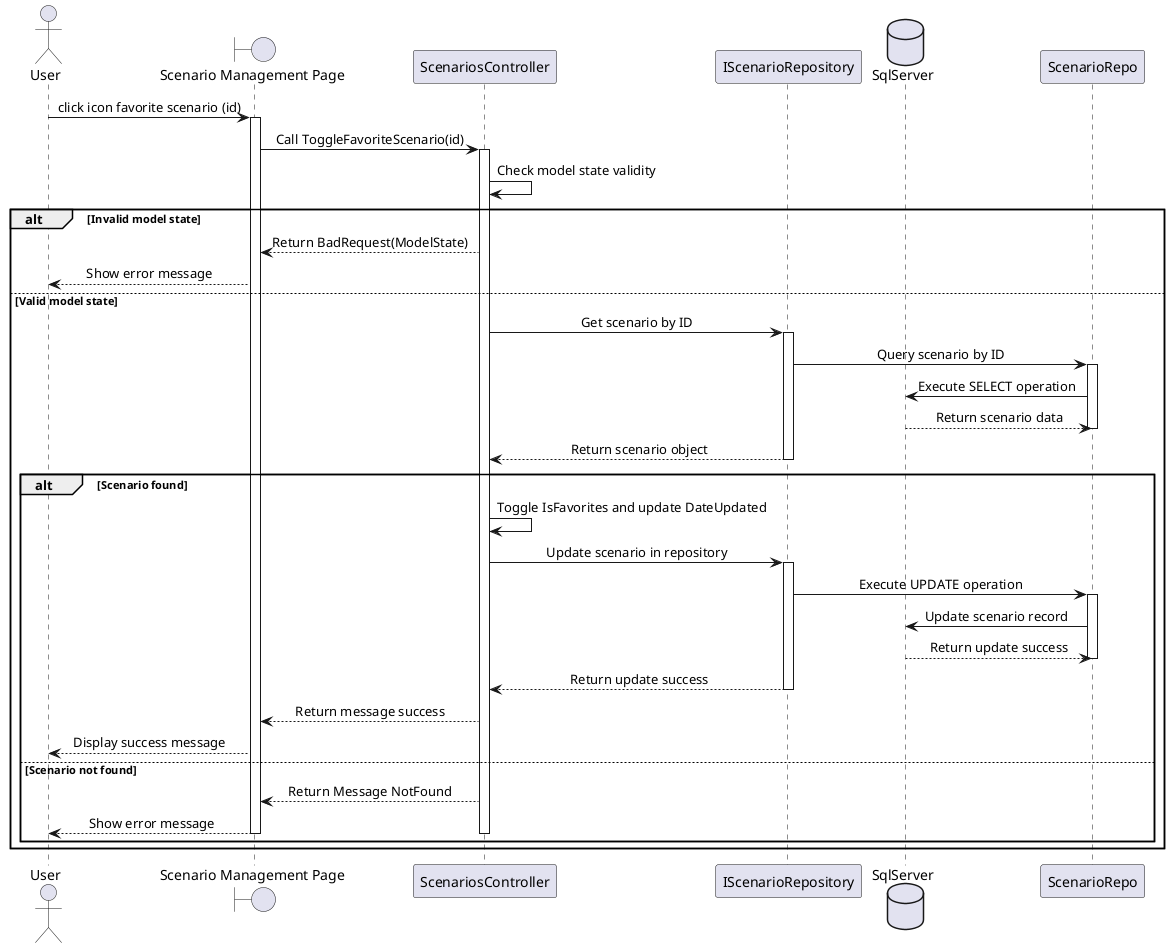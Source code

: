@startuml ToggleFavoriteScenarioSequenceDiagram
skinparam SequenceMessageAlignment center
actor "User" as U
boundary "Scenario Management Page" as SPage
participant "ScenariosController" as ScenariosController
participant "IScenarioRepository" as IScenarioRepo
database "SqlServer" as DB

U -> SPage : click icon favorite scenario (id)
activate SPage

SPage -> ScenariosController : Call ToggleFavoriteScenario(id)
activate ScenariosController

    ScenariosController -> ScenariosController : Check model state validity
    alt Invalid model state
        ScenariosController --> SPage : Return BadRequest(ModelState)
        SPage --> U : Show error message
    else Valid model state
        ScenariosController -> IScenarioRepo : Get scenario by ID
        activate IScenarioRepo
        IScenarioRepo -> ScenarioRepo : Query scenario by ID
        activate ScenarioRepo
        ScenarioRepo -> DB : Execute SELECT operation
        DB --> ScenarioRepo : Return scenario data
        deactivate ScenarioRepo
        IScenarioRepo --> ScenariosController : Return scenario object
        deactivate IScenarioRepo

        alt Scenario found
            ScenariosController -> ScenariosController : Toggle IsFavorites and update DateUpdated

            ScenariosController -> IScenarioRepo : Update scenario in repository
            activate IScenarioRepo
            IScenarioRepo -> ScenarioRepo : Execute UPDATE operation
            activate ScenarioRepo
            ScenarioRepo -> DB : Update scenario record
            DB --> ScenarioRepo : Return update success
            deactivate ScenarioRepo
            IScenarioRepo --> ScenariosController : Return update success
            deactivate IScenarioRepo

            
            ScenariosController --> SPage : Return message success
            SPage --> U : Display success message
        else Scenario not found
            ScenariosController --> SPage : Return Message NotFound
            SPage --> U : Show error message
            deactivate SPage
            deactivate ScenariosController
        end
    end


@enduml
